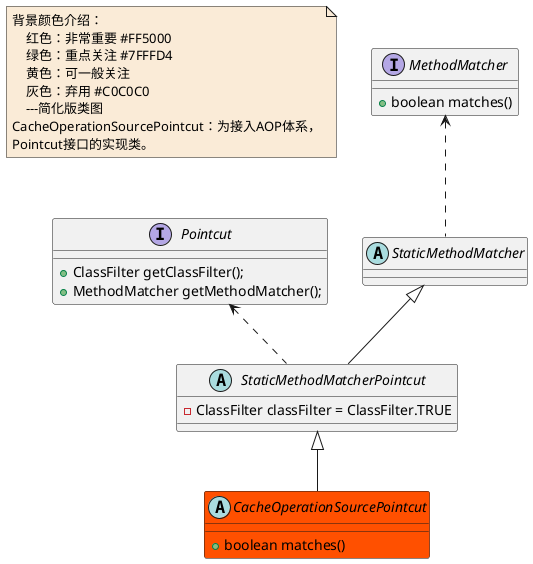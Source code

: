 @startuml

note  as N1 #FAEBD7
    背景颜色介绍：
        红色：非常重要 #FF5000
        绿色：重点关注 #7FFFD4
        黄色：可一般关注
        灰色：弃用 #C0C0C0
        ---简化版类图
    CacheOperationSourcePointcut：为接入AOP体系，
    Pointcut接口的实现类。
end note

abstract class CacheOperationSourcePointcut #FF5000
CacheOperationSourcePointcut : +boolean matches()
interface MethodMatcher
MethodMatcher : +boolean matches()
interface Pointcut
Pointcut : +ClassFilter getClassFilter();
Pointcut : +MethodMatcher getMethodMatcher();
abstract class StaticMethodMatcher
abstract class StaticMethodMatcherPointcut
StaticMethodMatcherPointcut : -ClassFilter classFilter = ClassFilter.TRUE



MethodMatcher <.. StaticMethodMatcher

Pointcut <.. StaticMethodMatcherPointcut

StaticMethodMatcher <|-- StaticMethodMatcherPointcut

StaticMethodMatcherPointcut <|-- CacheOperationSourcePointcut


@enduml